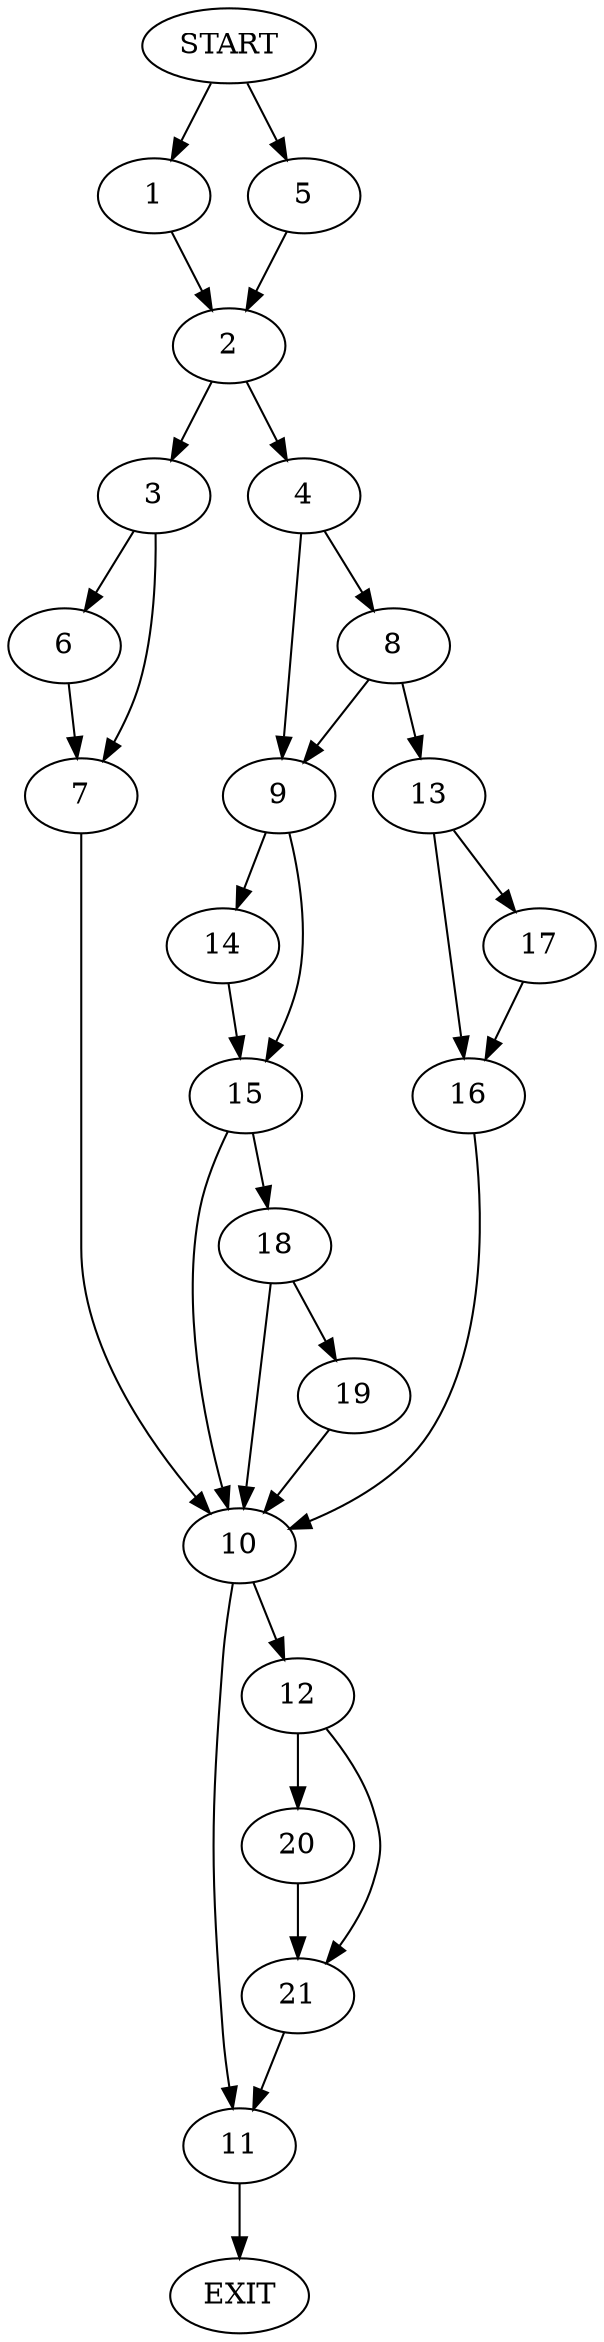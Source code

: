 digraph {
0 [label="START"]
22 [label="EXIT"]
0 -> 1
1 -> 2
2 -> 3
2 -> 4
0 -> 5
5 -> 2
3 -> 6
3 -> 7
4 -> 8
4 -> 9
6 -> 7
7 -> 10
10 -> 11
10 -> 12
8 -> 13
8 -> 9
9 -> 14
9 -> 15
13 -> 16
13 -> 17
17 -> 16
16 -> 10
14 -> 15
15 -> 18
15 -> 10
18 -> 19
18 -> 10
19 -> 10
11 -> 22
12 -> 20
12 -> 21
21 -> 11
20 -> 21
}
